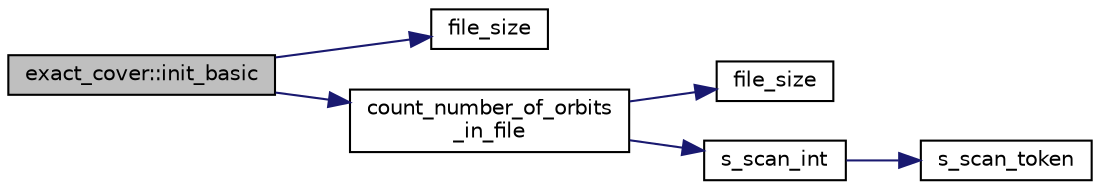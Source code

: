 digraph "exact_cover::init_basic"
{
  edge [fontname="Helvetica",fontsize="10",labelfontname="Helvetica",labelfontsize="10"];
  node [fontname="Helvetica",fontsize="10",shape=record];
  rankdir="LR";
  Node169 [label="exact_cover::init_basic",height=0.2,width=0.4,color="black", fillcolor="grey75", style="filled", fontcolor="black"];
  Node169 -> Node170 [color="midnightblue",fontsize="10",style="solid",fontname="Helvetica"];
  Node170 [label="file_size",height=0.2,width=0.4,color="black", fillcolor="white", style="filled",URL="$df/dbf/sajeeb_8_c.html#a5c37cf5785204b6e9adf647dc14d0e50"];
  Node169 -> Node171 [color="midnightblue",fontsize="10",style="solid",fontname="Helvetica"];
  Node171 [label="count_number_of_orbits\l_in_file",height=0.2,width=0.4,color="black", fillcolor="white", style="filled",URL="$d5/db4/io__and__os_8h.html#a03fc77fe7369425fbd18f3fa587f1af5"];
  Node171 -> Node172 [color="midnightblue",fontsize="10",style="solid",fontname="Helvetica"];
  Node172 [label="file_size",height=0.2,width=0.4,color="black", fillcolor="white", style="filled",URL="$d4/d74/util_8_c.html#a5c37cf5785204b6e9adf647dc14d0e50"];
  Node171 -> Node173 [color="midnightblue",fontsize="10",style="solid",fontname="Helvetica"];
  Node173 [label="s_scan_int",height=0.2,width=0.4,color="black", fillcolor="white", style="filled",URL="$d4/d74/util_8_c.html#ab43cab8ae063700a2fc82113b69eea5f"];
  Node173 -> Node174 [color="midnightblue",fontsize="10",style="solid",fontname="Helvetica"];
  Node174 [label="s_scan_token",height=0.2,width=0.4,color="black", fillcolor="white", style="filled",URL="$d4/d74/util_8_c.html#a8d1a4ad92d09138f7a1a7e389469ed45"];
}
